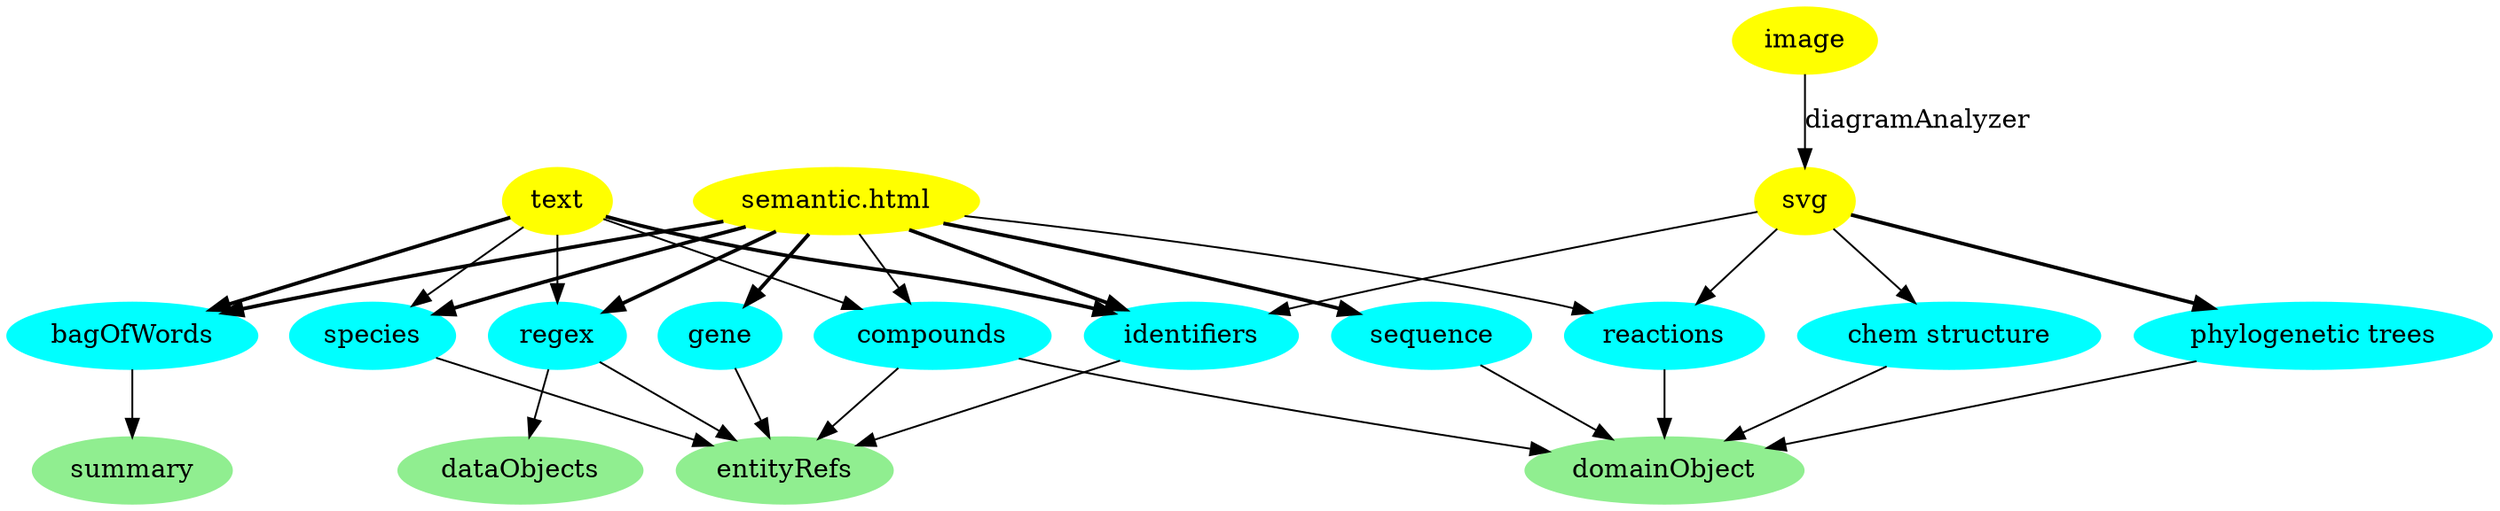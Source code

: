 digraph amiplugins {

"s.html" [label="semantic.html", style="filled", color="yellow"];
"txt" [label="text", style="filled", color="yellow"];
"png" [label="image", style="filled", color="yellow"];
"svg" [label="svg", style="filled", color="yellow"];

"summary" [label="summary", style="filled", color="lightgreen"]
"entityRefs" [label="entityRefs", style="filled", color="lightgreen"]
"data" [label="dataObjects", style="filled", color="lightgreen"]
"object" [label="domainObject", style="filled", color="lightgreen"]

"png" -> "svg" [label="diagramAnalyzer"];

"bow" [label="bagOfWords", style="filled", color="cyan"]
"txt" -> "bow" [style="bold"];
"s.html" -> "bow" [style="bold"];
"bow" -> "summary"

"ids" [label="identifiers", style="filled", color="cyan"]
"txt" -> "ids" [style="bold"];
"s.html" -> "ids" [style="bold"];
"svg" -> "ids";
"ids" -> "entityRefs"

"gene" [label="gene", style="filled", color="cyan"]
"s.html" -> "gene" [style="bold"];
"gene" -> "entityRefs"

"regex" [label="regex", style="filled", color="cyan"]
"txt" -> "regex";
"s.html" -> "regex" [style="bold"];
"regex" -> "entityRefs"
"regex" -> "data"

"chemstruct" [label="chem structure", style="filled", color="cyan"]
"svg" -> "chemstruct";
"chemstruct" -> "object";

"species" [label="species", style="filled", color="cyan"]
"s.html" -> "species" [style="bold"];
"txt" -> "species" ;
"species" -> entityRefs

"sequence" [label="sequence", style="filled", color="cyan"]
"s.html" -> "sequence" [style="bold"];
"sequence" -> "object"

"compounds" [label="compounds", style="filled", color="cyan"]
"s.html" -> "compounds";
"txt" -> "compounds";
"compounds" -> {"entityRefs" "object"}

"reactions" [label="reactions", style="filled", color="cyan"]
"s.html" -> "reactions";
"svg" -> "reactions" ;
"reactions" -> {"object"}

"phylo" [label="phylogenetic trees", style="filled", color="cyan"]
"svg" -> "phylo" [style="bold"];
"phylo" -> {"object"}

}

